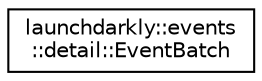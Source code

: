 digraph "Graphical Class Hierarchy"
{
 // LATEX_PDF_SIZE
  edge [fontname="Helvetica",fontsize="10",labelfontname="Helvetica",labelfontsize="10"];
  node [fontname="Helvetica",fontsize="10",shape=record];
  rankdir="LR";
  Node0 [label="launchdarkly::events\l::detail::EventBatch",height=0.2,width=0.4,color="black", fillcolor="white", style="filled",URL="$classlaunchdarkly_1_1events_1_1detail_1_1EventBatch.html",tooltip=" "];
}

